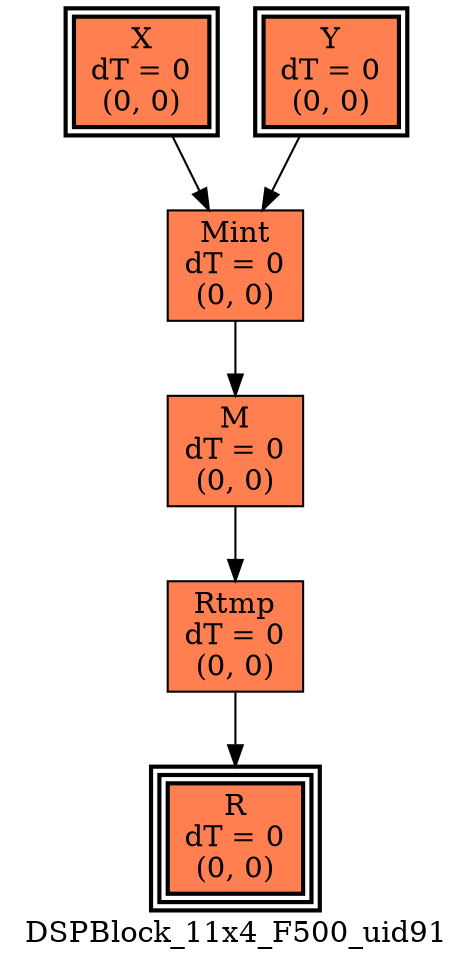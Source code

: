 digraph DSPBlock_11x4_F500_uid91
{
	//graph drawing options
	label=DSPBlock_11x4_F500_uid91;
	labelloc=bottom;
	labeljust=right;
	ratio=auto;
	nodesep=0.25;
	ranksep=0.5;

	//input/output signals of operator DSPBlock_11x4_F500_uid91
	X__DSPBlock_11x4_F500_uid91 [ label="X\ndT = 0\n(0, 0)", shape=box, color=black, style="bold, filled", fillcolor=coral, peripheries=2 ];
	Y__DSPBlock_11x4_F500_uid91 [ label="Y\ndT = 0\n(0, 0)", shape=box, color=black, style="bold, filled", fillcolor=coral, peripheries=2 ];
	R__DSPBlock_11x4_F500_uid91 [ label="R\ndT = 0\n(0, 0)", shape=box, color=black, style="bold, filled", fillcolor=coral, peripheries=3 ];
	{rank=same X__DSPBlock_11x4_F500_uid91, Y__DSPBlock_11x4_F500_uid91};
	{rank=same R__DSPBlock_11x4_F500_uid91};
	//internal signals of operator DSPBlock_11x4_F500_uid91
	Mint__DSPBlock_11x4_F500_uid91 [ label="Mint\ndT = 0\n(0, 0)", shape=box, color=black, style=filled, fillcolor=coral, peripheries=1 ];
	M__DSPBlock_11x4_F500_uid91 [ label="M\ndT = 0\n(0, 0)", shape=box, color=black, style=filled, fillcolor=coral, peripheries=1 ];
	Rtmp__DSPBlock_11x4_F500_uid91 [ label="Rtmp\ndT = 0\n(0, 0)", shape=box, color=black, style=filled, fillcolor=coral, peripheries=1 ];

	//subcomponents of operator DSPBlock_11x4_F500_uid91

	//input and internal signal connections of operator DSPBlock_11x4_F500_uid91
	X__DSPBlock_11x4_F500_uid91 -> Mint__DSPBlock_11x4_F500_uid91 [ arrowhead=normal, arrowsize=1.0, arrowtail=normal, color=black, dir=forward  ];
	Y__DSPBlock_11x4_F500_uid91 -> Mint__DSPBlock_11x4_F500_uid91 [ arrowhead=normal, arrowsize=1.0, arrowtail=normal, color=black, dir=forward  ];
	Mint__DSPBlock_11x4_F500_uid91 -> M__DSPBlock_11x4_F500_uid91 [ arrowhead=normal, arrowsize=1.0, arrowtail=normal, color=black, dir=forward  ];
	M__DSPBlock_11x4_F500_uid91 -> Rtmp__DSPBlock_11x4_F500_uid91 [ arrowhead=normal, arrowsize=1.0, arrowtail=normal, color=black, dir=forward  ];
	Rtmp__DSPBlock_11x4_F500_uid91 -> R__DSPBlock_11x4_F500_uid91 [ arrowhead=normal, arrowsize=1.0, arrowtail=normal, color=black, dir=forward  ];
}

